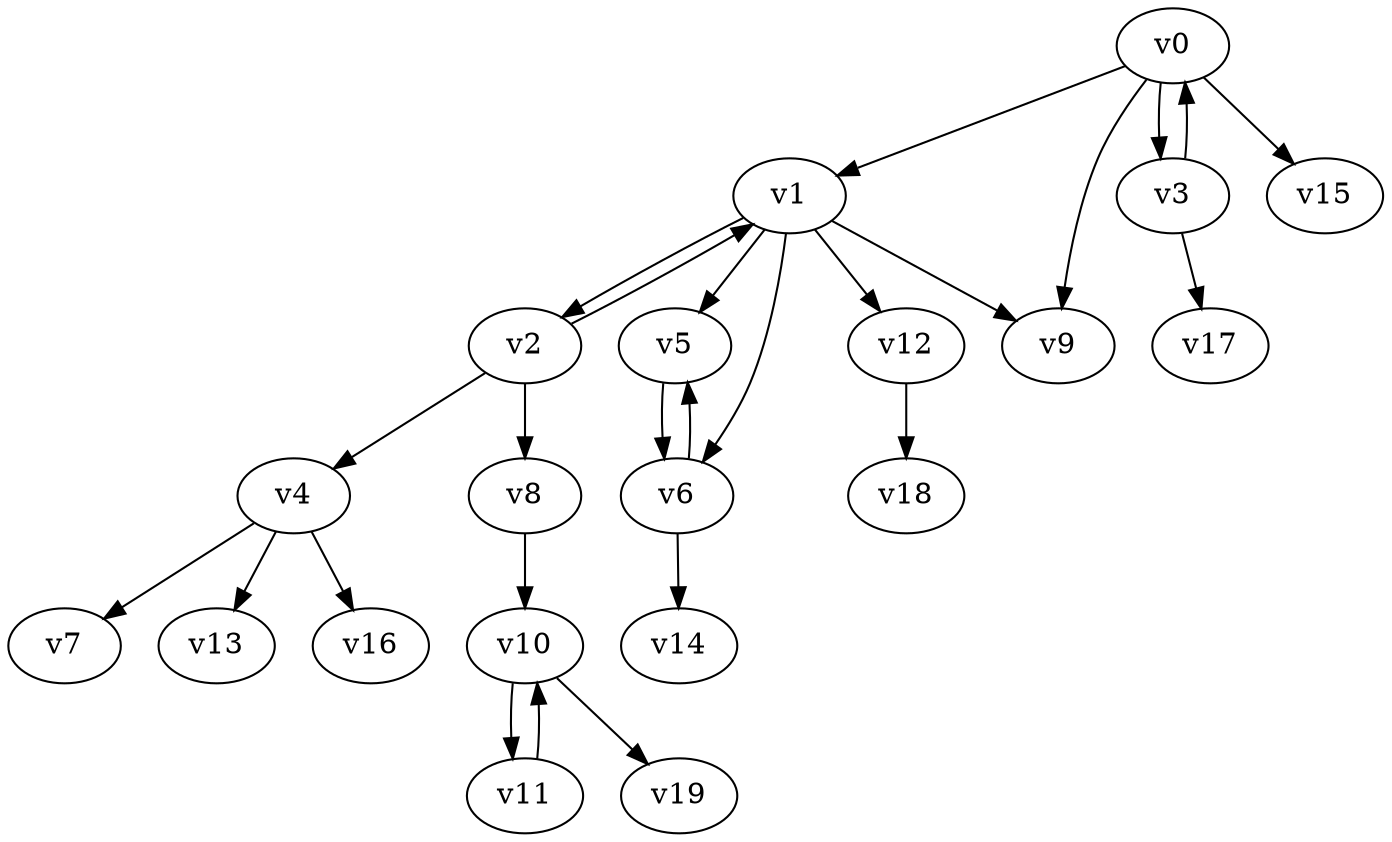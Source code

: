 digraph test023 {
    v0 [name="v0", player=0, weight=15];
    v1 [name="v1", player=1, weight=16];
    v2 [name="v2", player=0, weight=2];
    v3 [name="v3", player=1, weight=2];
    v4 [name="v4", player=0, weight=17];
    v5 [name="v5", player=1, weight=0];
    v6 [name="v6", player=0, weight=13];
    v7 [name="v7", player=1, weight=13];
    v8 [name="v8", player=0, weight=8];
    v9 [name="v9", player=1, weight=1];
    v10 [name="v10", player=0, weight=9];
    v11 [name="v11", player=1, weight=1];
    v12 [name="v12", player=0, weight=6];
    v13 [name="v13", player=1, weight=6];
    v14 [name="v14", player=0, weight=8];
    v15 [name="v15", player=1, weight=6];
    v16 [name="v16", player=0, weight=15];
    v17 [name="v17", player=1, weight=1];
    v18 [name="v18", player=0, weight=14];
    v19 [name="v19", player=1, weight=11];
    v0 -> v1;
    v1 -> v2;
    v2 -> v1;
    v0 -> v3;
    v3 -> v0;
    v2 -> v4;
    v1 -> v5;
    v5 -> v6;
    v6 -> v5;
    v4 -> v7;
    v2 -> v8;
    v1 -> v9;
    v8 -> v10;
    v10 -> v11;
    v11 -> v10;
    v1 -> v12;
    v4 -> v13;
    v6 -> v14;
    v0 -> v15;
    v4 -> v16;
    v3 -> v17;
    v12 -> v18;
    v10 -> v19;
    v0 -> v9;
    v1 -> v6;
}
